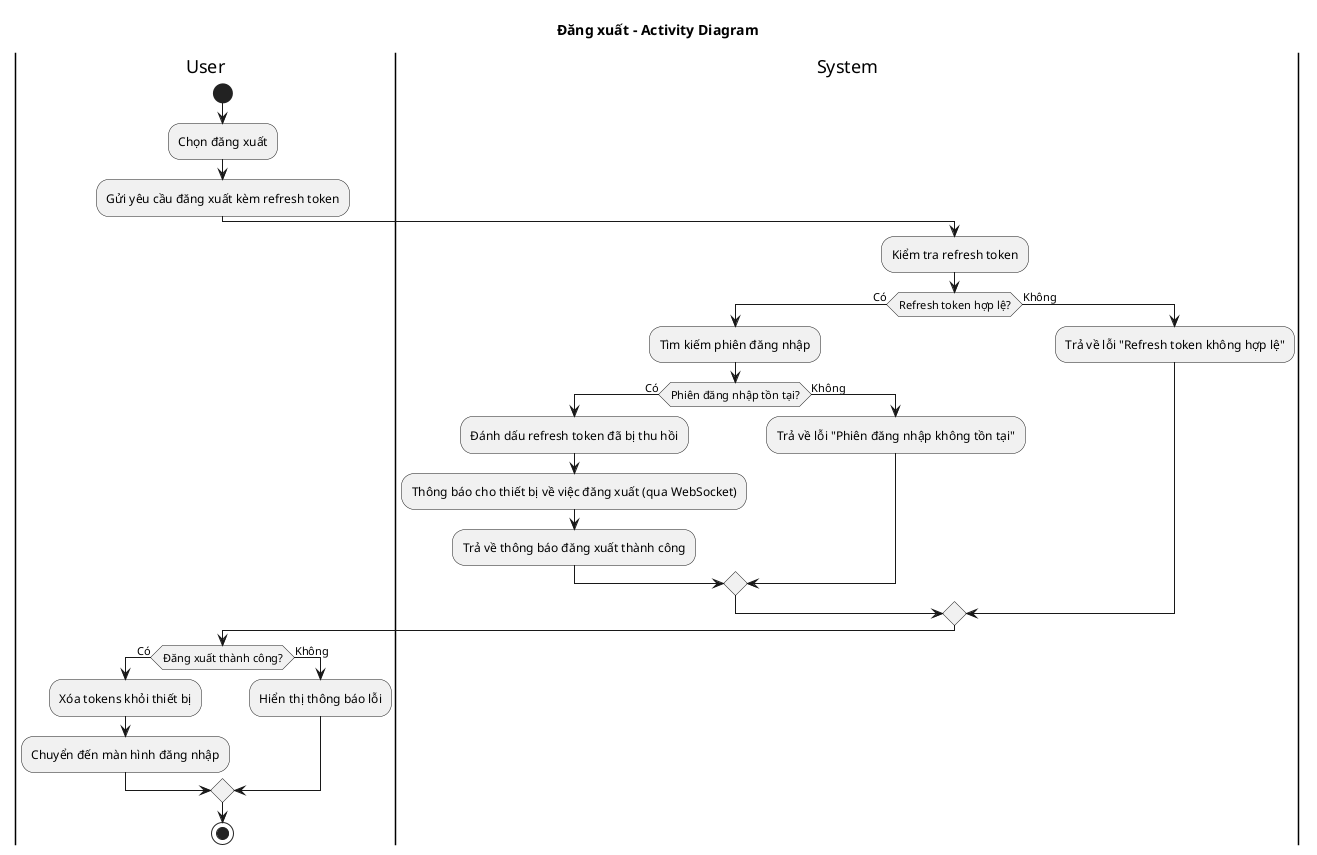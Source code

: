@startuml Đăng xuất - Activity Diagram
title Đăng xuất - Activity Diagram

|User|
start
:Chọn đăng xuất;
:Gửi yêu cầu đăng xuất kèm refresh token;

|System|
:Kiểm tra refresh token;

if (Refresh token hợp lệ?) then (Có)
  :Tìm kiếm phiên đăng nhập;
  
  if (Phiên đăng nhập tồn tại?) then (Có)
    :Đánh dấu refresh token đã bị thu hồi;
    :Thông báo cho thiết bị về việc đăng xuất (qua WebSocket);
    :Trả về thông báo đăng xuất thành công;
  else (Không)
    :Trả về lỗi "Phiên đăng nhập không tồn tại";
  endif
else (Không)
  :Trả về lỗi "Refresh token không hợp lệ";
endif

|User|
if (Đăng xuất thành công?) then (Có)
  :Xóa tokens khỏi thiết bị;
  :Chuyển đến màn hình đăng nhập;
else (Không)
  :Hiển thị thông báo lỗi;
endif

stop
@enduml
